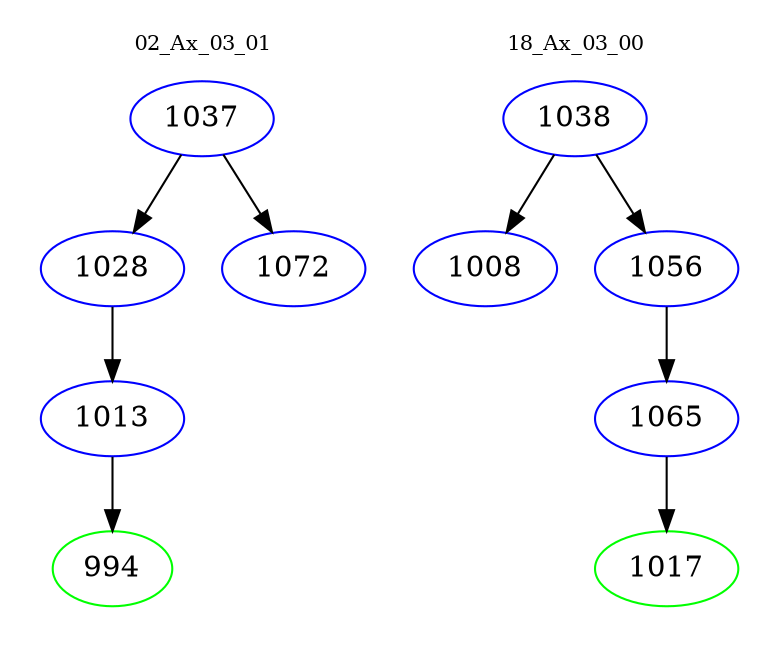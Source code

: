 digraph{
subgraph cluster_0 {
color = white
label = "02_Ax_03_01";
fontsize=10;
T0_1037 [label="1037", color="blue"]
T0_1037 -> T0_1028 [color="black"]
T0_1028 [label="1028", color="blue"]
T0_1028 -> T0_1013 [color="black"]
T0_1013 [label="1013", color="blue"]
T0_1013 -> T0_994 [color="black"]
T0_994 [label="994", color="green"]
T0_1037 -> T0_1072 [color="black"]
T0_1072 [label="1072", color="blue"]
}
subgraph cluster_1 {
color = white
label = "18_Ax_03_00";
fontsize=10;
T1_1038 [label="1038", color="blue"]
T1_1038 -> T1_1008 [color="black"]
T1_1008 [label="1008", color="blue"]
T1_1038 -> T1_1056 [color="black"]
T1_1056 [label="1056", color="blue"]
T1_1056 -> T1_1065 [color="black"]
T1_1065 [label="1065", color="blue"]
T1_1065 -> T1_1017 [color="black"]
T1_1017 [label="1017", color="green"]
}
}
